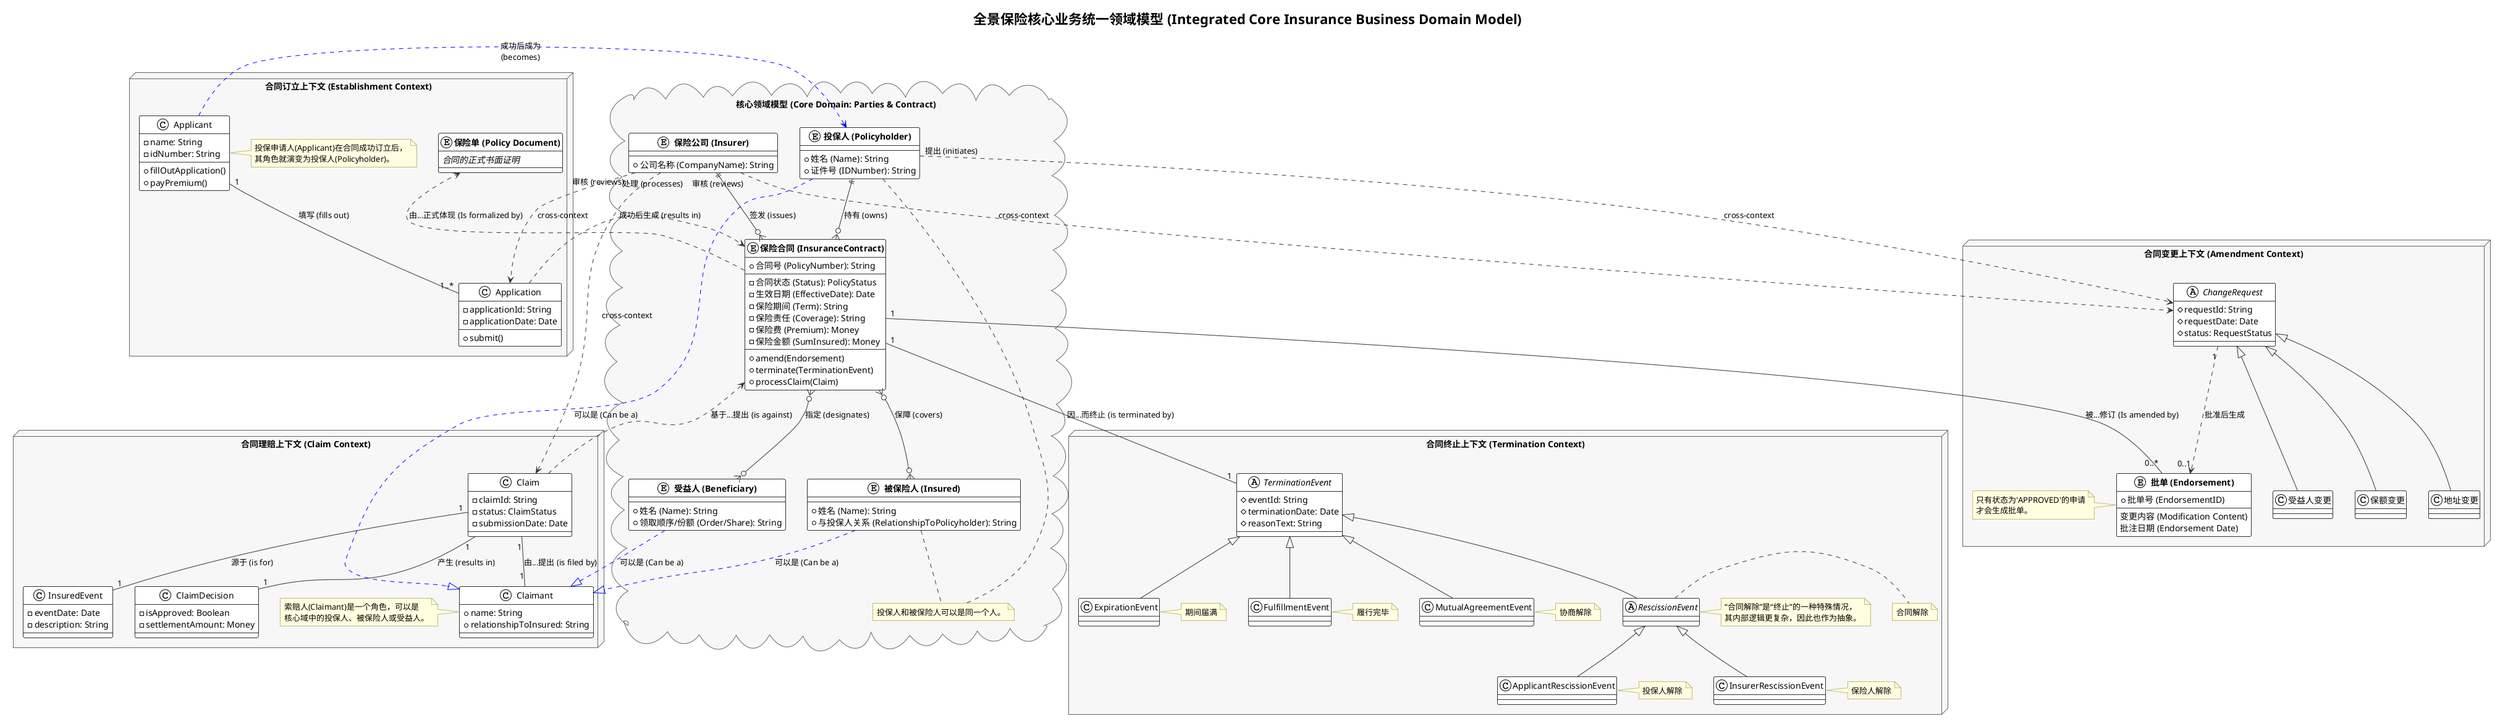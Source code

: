 @startuml
!theme plain
title 全景保险核心业务统一领域模型 (Integrated Core Insurance Business Domain Model)

skinparam package {
  borderColor #666666
  borderThickness 2
  backgroundColor #F7F7F7
}
skinparam class {
  borderColor #333333
  arrowColor #333333
}
skinparam note {
  backgroundColor #FFFFE0
  borderColor #BDBB7D
}

' =========================================
' 1. 核心领域模型 (Core Domain)
' 包含所有上下文中共享的、稳定的核心实体。
' =========================================
package "核心领域模型 (Core Domain: Parties & Contract)" <<Cloud>> {
  entity "<b>保险合同 (InsuranceContract)</b>" as Contract {
    + 合同号 (PolicyNumber): String
    --
    - 合同状态 (Status): PolicyStatus
    - 生效日期 (EffectiveDate): Date
    - 保险期间 (Term): String
    - 保险责任 (Coverage): String
    - 保险费 (Premium): Money
    - 保险金额 (SumInsured): Money
    --
    ' 核心业务操作
    + amend(Endorsement)
    + terminate(TerminationEvent)
    + processClaim(Claim)
  }

  entity "<b>保险公司 (Insurer)</b>" as Insurer {
    + 公司名称 (CompanyName): String
  }

  entity "<b>投保人 (Policyholder)</b>" as Policyholder {
    + 姓名 (Name): String
    + 证件号 (IDNumber): String
  }

  entity "<b>被保险人 (Insured)</b>" as Insured {
    + 姓名 (Name): String
    + 与投保人关系 (RelationshipToPolicyholder): String
  }

  entity "<b>受益人 (Beneficiary)</b>" as Beneficiary {
    + 姓名 (Name): String
    + 领取顺序/份额 (Order/Share): String
  }

  ' 核心关系
  Insurer ||--o{ Contract : "签发 (issues)"
  Policyholder ||--o{ Contract : "持有 (owns)"
  Contract }o--o{ Insured : "保障 (covers)"
  Contract }o--o{ Beneficiary : "指定 (designates)"

  note "投保人和被保险人可以是同一个人。" as N_SamePerson
  Policyholder .. N_SamePerson
  Insured .. N_SamePerson
}

' =========================================
' 2. 合同订立上下文 (Establishment Context)
' 描述合同如何从无到有被创建出来。
' =========================================
package "合同订立上下文 (Establishment Context)" <<Node>> {
  class Applicant {
    - name: String
    - idNumber: String
    + fillOutApplication()
    + payPremium()
  }

  class Application {
    - applicationId: String
    - applicationDate: Date
    + submit()
  }

  entity "<b>保险单 (Policy Document)</b>" as PolicyDocument {
    <i>合同的正式书面证明</i>
  }

  ' 订立流程关系
  Applicant "1" -- "1..*" Application : "填写 (fills out)"
  Insurer ..> Application : "审核 (reviews)" (cross-context)

  note "投保申请人(Applicant)在合同成功订立后，\n其角色就演变为投保人(Policyholder)。" as N_ApplicantRole
  Applicant .[#blue].> Policyholder : "成功后成为\n(becomes)"
  N_ApplicantRole .l. Applicant
}


' =========================================
' 3. 合同变更上下文 (Amendment Context)
' 描述已有合同如何被修改。
' =========================================
package "合同变更上下文 (Amendment Context)" <<Node>> {
  abstract class ChangeRequest {
    # requestId: String
    # requestDate: Date
    # status: RequestStatus
  }

  class "受益人变更" as BeneficiaryChangeRequest extends ChangeRequest
  class "保额变更" as SumInsuredChangeRequest extends ChangeRequest
  class "地址变更" as AddressChangeRequest extends ChangeRequest

  entity "<b>批单 (Endorsement)</b>" as Endorsement {
    + 批单号 (EndorsementID)
    --
    变更内容 (Modification Content)
    批注日期 (Endorsement Date)
  }

  ' 变更流程关系
  Policyholder ..> ChangeRequest : "提出 (initiates)" (cross-context)
  Insurer ..> ChangeRequest : "审核 (reviews)" (cross-context)

  note "只有状态为'APPROVED'的申请\n才会生成批单。" as N_Approval
  ChangeRequest "1" ..> "0..1" Endorsement : "批准后生成"
  N_Approval .r. Endorsement
}


' =========================================
' 4. 合同理赔上下文 (Claim Context)
' 描述保险责任如何被履行。
' =========================================
package "合同理赔上下文 (Claim Context)" <<Node>> {
  class Claimant {
    + name: String
    + relationshipToInsured: String
  }

  class Claim {
    - claimId: String
    - status: ClaimStatus
    - submissionDate: Date
  }

  class InsuredEvent {
    - eventDate: Date
    - description: String
  }

  class ClaimDecision {
    - isApproved: Boolean
    - settlementAmount: Money
  }

  ' 理赔流程关系
  Claim "1" -- "1" InsuredEvent : "源于 (is for)"
  Claim "1" -- "1" Claimant : "由...提出 (is filed by)"
  Claim "1" -- "1" ClaimDecision : "产生 (results in)"
  Insurer ..> Claim : "处理 (processes)" (cross-context)

  note "索赔人(Claimant)是一个角色，可以是\n核心域中的投保人、被保险人或受益人。" as N_ClaimantRole
  Policyholder .[#blue].|> Claimant : "可以是 (Can be a)"
  Insured .[#blue].|> Claimant : "可以是 (Can be a)"
  Beneficiary .[#blue].|> Claimant : "可以是 (Can be a)"
  N_ClaimantRole .r. Claimant
}


' =========================================
' 5. 合同终止上下文 (Termination Context)
' 描述合同如何结束。
' =========================================
package "合同终止上下文 (Termination Context)" <<Node>> {
  abstract class TerminationEvent {
    # eventId: String
    # terminationDate: Date
    # reasonText: String
  }
  class ExpirationEvent extends TerminationEvent
  class FulfillmentEvent extends TerminationEvent
  class MutualAgreementEvent extends TerminationEvent
  abstract class RescissionEvent extends TerminationEvent
  class ApplicantRescissionEvent extends RescissionEvent
  class InsurerRescissionEvent extends RescissionEvent

  note right of ExpirationEvent : 期间届满
  note right of FulfillmentEvent : 履行完毕
  note right of MutualAgreementEvent : 协商解除
  note right of RescissionEvent : 合同解除
  note right of ApplicantRescissionEvent : 投保人解除
  note right of InsurerRescissionEvent : 保险人解除

  note right of RescissionEvent
    “合同解除”是“终止”的一种特殊情况，
    其内部逻辑更复杂，因此也作为抽象。
  end note
}


' =========================================
' 跨上下文关系 (Cross-Context Relationships)
' 定义各个流程上下文如何与核心合同实体交互
' =========================================
' 订立 -> 核心
Application ..> Contract : "成功后生成 (results in)"
Contract ..> PolicyDocument : "由...正式体现 (Is formalized by)"

' 变更 -> 核心
Contract "1" -- "0..*" Endorsement : "被...修订 (Is amended by)"

' 理赔 -> 核心
Claim ..> Contract : "基于...提出 (is against)"

' 终止 -> 核心
Contract "1" -- "1" TerminationEvent : "因...而终止 (is terminated by)"


@enduml